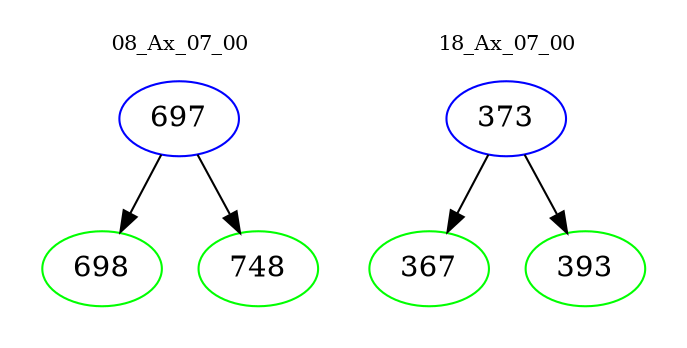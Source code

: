 digraph{
subgraph cluster_0 {
color = white
label = "08_Ax_07_00";
fontsize=10;
T0_697 [label="697", color="blue"]
T0_697 -> T0_698 [color="black"]
T0_698 [label="698", color="green"]
T0_697 -> T0_748 [color="black"]
T0_748 [label="748", color="green"]
}
subgraph cluster_1 {
color = white
label = "18_Ax_07_00";
fontsize=10;
T1_373 [label="373", color="blue"]
T1_373 -> T1_367 [color="black"]
T1_367 [label="367", color="green"]
T1_373 -> T1_393 [color="black"]
T1_393 [label="393", color="green"]
}
}

